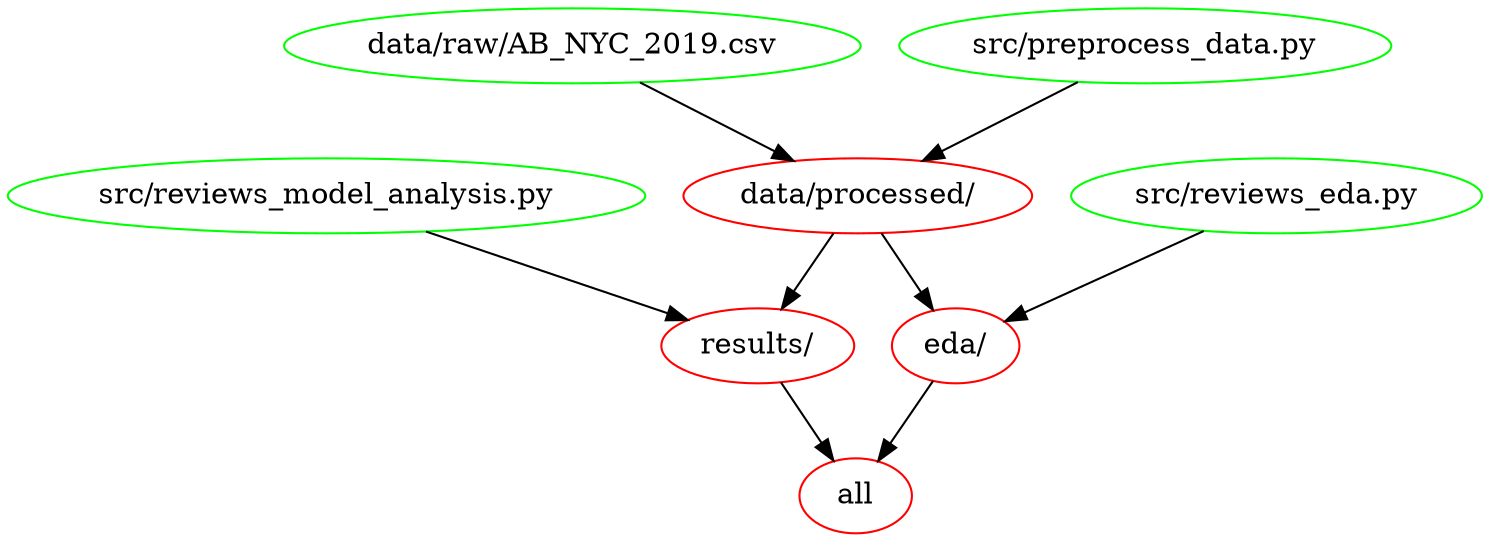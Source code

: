 digraph G {
n2[label="all", color="red"];
n5[label="data/processed/", color="red"];
n7[label="data/raw/AB_NYC_2019.csv", color="green"];
n3[label="eda/", color="red"];
n8[label="results/", color="red"];
n6[label="src/preprocess_data.py", color="green"];
n4[label="src/reviews_eda.py", color="green"];
n9[label="src/reviews_model_analysis.py", color="green"];
n3 -> n2 ; 
n8 -> n2 ; 
n7 -> n5 ; 
n6 -> n5 ; 
n5 -> n3 ; 
n4 -> n3 ; 
n5 -> n8 ; 
n9 -> n8 ; 
}
